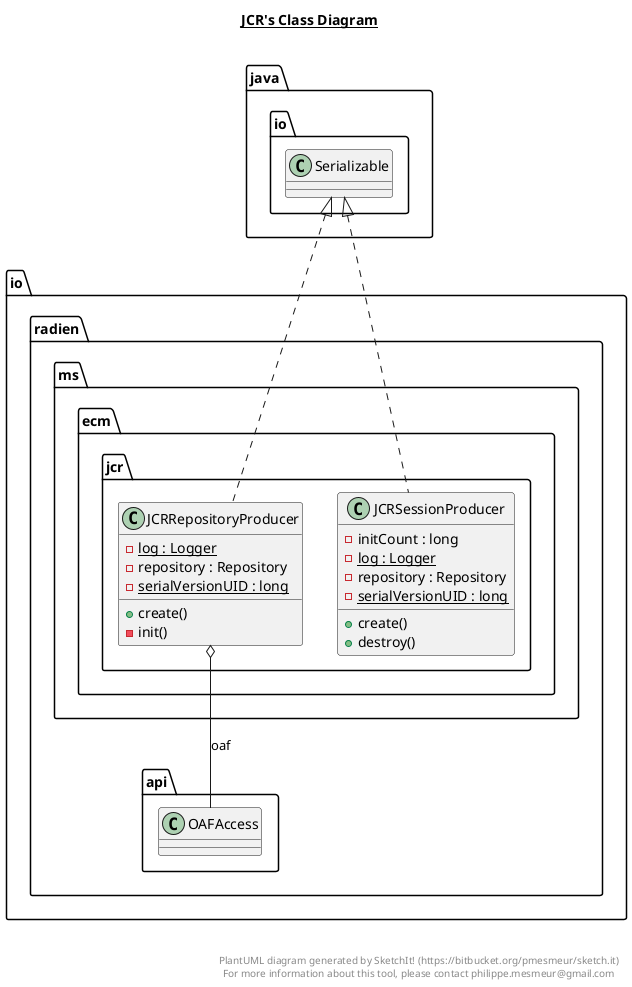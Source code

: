 @startuml

title __JCR's Class Diagram__\n

  namespace io.radien.ms.ecm {
    namespace jcr {
      class io.radien.ms.ecm.jcr.JCRRepositoryProducer {
          {static} - log : Logger
          - repository : Repository
          {static} - serialVersionUID : long
          + create()
          - init()
      }
    }
  }
  

  namespace io.radien.ms.ecm {
    namespace jcr {
      class io.radien.ms.ecm.jcr.JCRSessionProducer {
          - initCount : long
          {static} - log : Logger
          - repository : Repository
          {static} - serialVersionUID : long
          + create()
          + destroy()
      }
    }
  }
  

  io.radien.ms.ecm.jcr.JCRRepositoryProducer .up.|> java.io.Serializable
  io.radien.ms.ecm.jcr.JCRRepositoryProducer o-- io.radien.api.OAFAccess : oaf
  io.radien.ms.ecm.jcr.JCRSessionProducer .up.|> java.io.Serializable


right footer


PlantUML diagram generated by SketchIt! (https://bitbucket.org/pmesmeur/sketch.it)
For more information about this tool, please contact philippe.mesmeur@gmail.com
endfooter

@enduml
